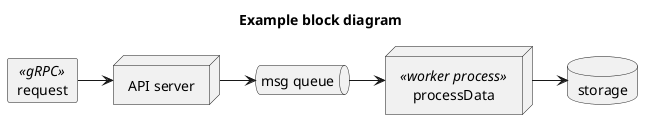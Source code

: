 ' This is a sample block diagram
@startuml example block diagram
title "Example block diagram"
skinparam linetype ortho

card request <<gRPC>> as request
node "API server"  as server
queue "msg queue" as queue
node "processData" <<worker process>> as worker
database "storage" as database

request -> server
server -> queue
queue -> worker
worker -> database

@enduml